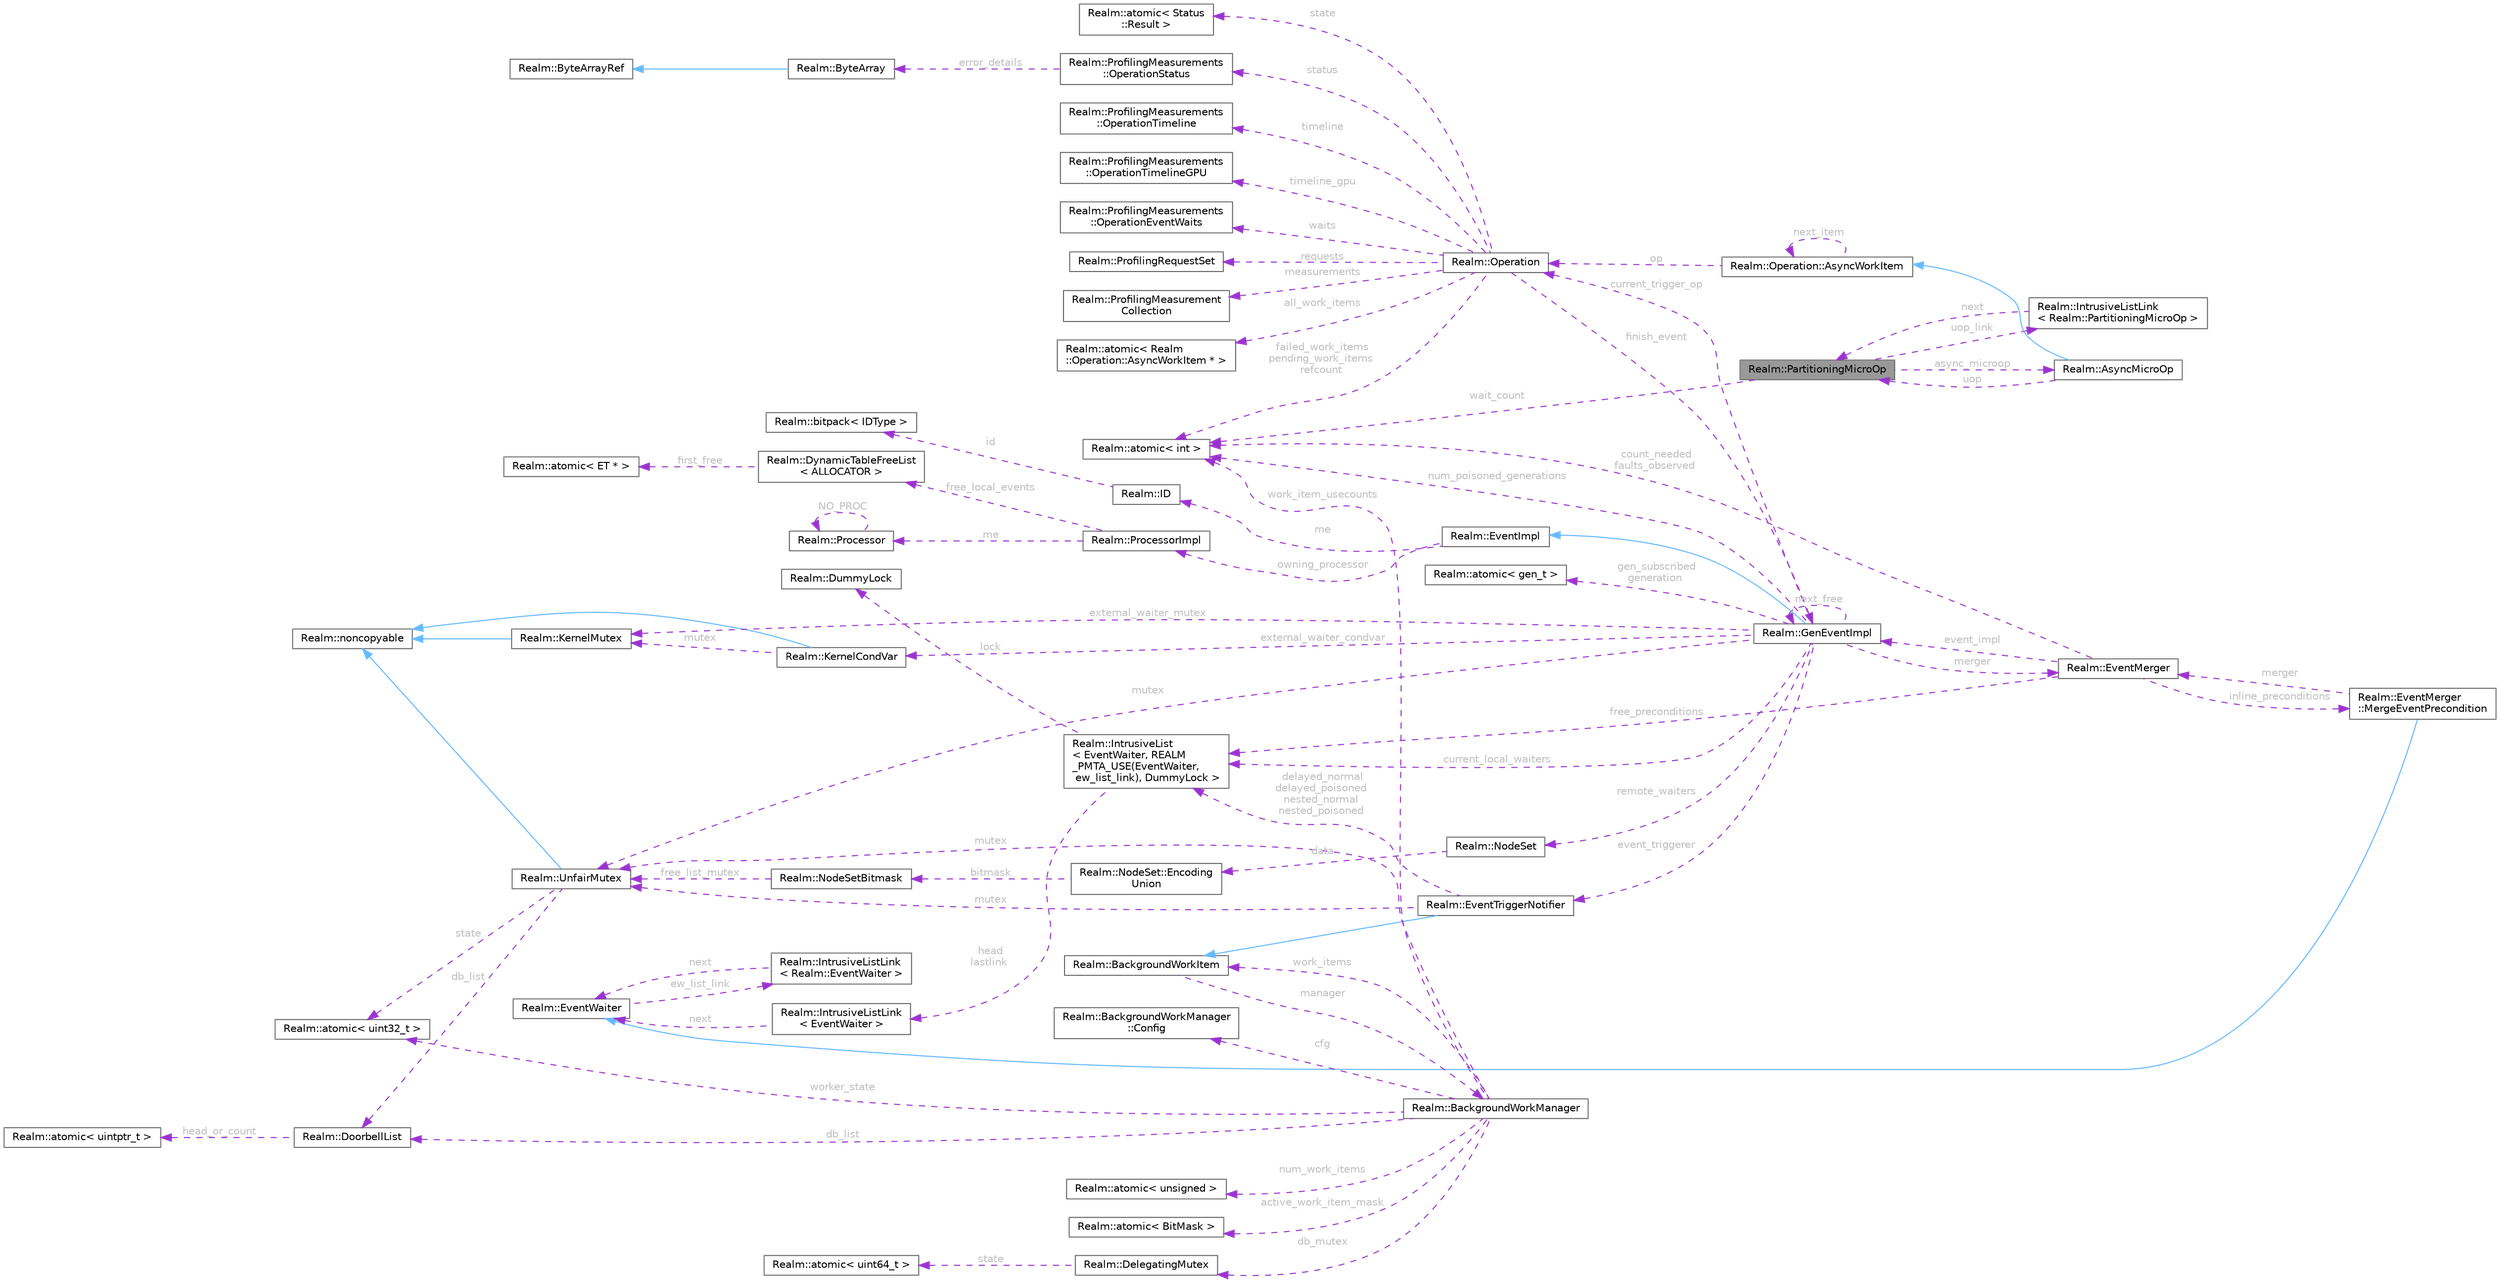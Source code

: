 digraph "Realm::PartitioningMicroOp"
{
 // LATEX_PDF_SIZE
  bgcolor="transparent";
  edge [fontname=Helvetica,fontsize=10,labelfontname=Helvetica,labelfontsize=10];
  node [fontname=Helvetica,fontsize=10,shape=box,height=0.2,width=0.4];
  rankdir="LR";
  Node1 [id="Node000001",label="Realm::PartitioningMicroOp",height=0.2,width=0.4,color="gray40", fillcolor="grey60", style="filled", fontcolor="black",tooltip=" "];
  Node2 -> Node1 [id="edge1_Node000001_Node000002",dir="back",color="darkorchid3",style="dashed",tooltip=" ",label=" uop_link",fontcolor="grey" ];
  Node2 [id="Node000002",label="Realm::IntrusiveListLink\l\< Realm::PartitioningMicroOp \>",height=0.2,width=0.4,color="gray40", fillcolor="white", style="filled",URL="$structRealm_1_1IntrusiveListLink.html",tooltip=" "];
  Node1 -> Node2 [id="edge2_Node000002_Node000001",dir="back",color="darkorchid3",style="dashed",tooltip=" ",label=" next",fontcolor="grey" ];
  Node3 -> Node1 [id="edge3_Node000001_Node000003",dir="back",color="darkorchid3",style="dashed",tooltip=" ",label=" wait_count",fontcolor="grey" ];
  Node3 [id="Node000003",label="Realm::atomic\< int \>",height=0.2,width=0.4,color="gray40", fillcolor="white", style="filled",URL="$classRealm_1_1atomic.html",tooltip=" "];
  Node4 -> Node1 [id="edge4_Node000001_Node000004",dir="back",color="darkorchid3",style="dashed",tooltip=" ",label=" async_microop",fontcolor="grey" ];
  Node4 [id="Node000004",label="Realm::AsyncMicroOp",height=0.2,width=0.4,color="gray40", fillcolor="white", style="filled",URL="$classRealm_1_1AsyncMicroOp.html",tooltip=" "];
  Node5 -> Node4 [id="edge5_Node000004_Node000005",dir="back",color="steelblue1",style="solid",tooltip=" "];
  Node5 [id="Node000005",label="Realm::Operation::AsyncWorkItem",height=0.2,width=0.4,color="gray40", fillcolor="white", style="filled",URL="$classRealm_1_1Operation_1_1AsyncWorkItem.html",tooltip=" "];
  Node6 -> Node5 [id="edge6_Node000005_Node000006",dir="back",color="darkorchid3",style="dashed",tooltip=" ",label=" op",fontcolor="grey" ];
  Node6 [id="Node000006",label="Realm::Operation",height=0.2,width=0.4,color="gray40", fillcolor="white", style="filled",URL="$classRealm_1_1Operation.html",tooltip=" "];
  Node7 -> Node6 [id="edge7_Node000006_Node000007",dir="back",color="darkorchid3",style="dashed",tooltip=" ",label=" finish_event",fontcolor="grey" ];
  Node7 [id="Node000007",label="Realm::GenEventImpl",height=0.2,width=0.4,color="gray40", fillcolor="white", style="filled",URL="$classRealm_1_1GenEventImpl.html",tooltip=" "];
  Node8 -> Node7 [id="edge8_Node000007_Node000008",dir="back",color="steelblue1",style="solid",tooltip=" "];
  Node8 [id="Node000008",label="Realm::EventImpl",height=0.2,width=0.4,color="gray40", fillcolor="white", style="filled",URL="$classRealm_1_1EventImpl.html",tooltip=" "];
  Node9 -> Node8 [id="edge9_Node000008_Node000009",dir="back",color="darkorchid3",style="dashed",tooltip=" ",label=" me",fontcolor="grey" ];
  Node9 [id="Node000009",label="Realm::ID",height=0.2,width=0.4,color="gray40", fillcolor="white", style="filled",URL="$classRealm_1_1ID.html",tooltip=" "];
  Node10 -> Node9 [id="edge10_Node000009_Node000010",dir="back",color="darkorchid3",style="dashed",tooltip=" ",label=" id",fontcolor="grey" ];
  Node10 [id="Node000010",label="Realm::bitpack\< IDType \>",height=0.2,width=0.4,color="gray40", fillcolor="white", style="filled",URL="$classRealm_1_1bitpack.html",tooltip=" "];
  Node11 -> Node8 [id="edge11_Node000008_Node000011",dir="back",color="darkorchid3",style="dashed",tooltip=" ",label=" owning_processor",fontcolor="grey" ];
  Node11 [id="Node000011",label="Realm::ProcessorImpl",height=0.2,width=0.4,color="gray40", fillcolor="white", style="filled",URL="$classRealm_1_1ProcessorImpl.html",tooltip=" "];
  Node12 -> Node11 [id="edge12_Node000011_Node000012",dir="back",color="darkorchid3",style="dashed",tooltip=" ",label=" free_local_events",fontcolor="grey" ];
  Node12 [id="Node000012",label="Realm::DynamicTableFreeList\l\< ALLOCATOR \>",height=0.2,width=0.4,color="gray40", fillcolor="white", style="filled",URL="$classRealm_1_1DynamicTableFreeList.html",tooltip=" "];
  Node13 -> Node12 [id="edge13_Node000012_Node000013",dir="back",color="darkorchid3",style="dashed",tooltip=" ",label=" first_free",fontcolor="grey" ];
  Node13 [id="Node000013",label="Realm::atomic\< ET * \>",height=0.2,width=0.4,color="gray40", fillcolor="white", style="filled",URL="$classRealm_1_1atomic.html",tooltip=" "];
  Node14 -> Node11 [id="edge14_Node000011_Node000014",dir="back",color="darkorchid3",style="dashed",tooltip=" ",label=" me",fontcolor="grey" ];
  Node14 [id="Node000014",label="Realm::Processor",height=0.2,width=0.4,color="gray40", fillcolor="white", style="filled",URL="$classRealm_1_1Processor.html",tooltip=" "];
  Node14 -> Node14 [id="edge15_Node000014_Node000014",dir="back",color="darkorchid3",style="dashed",tooltip=" ",label=" NO_PROC",fontcolor="grey" ];
  Node15 -> Node7 [id="edge16_Node000007_Node000015",dir="back",color="darkorchid3",style="dashed",tooltip=" ",label=" gen_subscribed\ngeneration",fontcolor="grey" ];
  Node15 [id="Node000015",label="Realm::atomic\< gen_t \>",height=0.2,width=0.4,color="gray40", fillcolor="white", style="filled",URL="$classRealm_1_1atomic.html",tooltip=" "];
  Node3 -> Node7 [id="edge17_Node000007_Node000003",dir="back",color="darkorchid3",style="dashed",tooltip=" ",label=" num_poisoned_generations",fontcolor="grey" ];
  Node7 -> Node7 [id="edge18_Node000007_Node000007",dir="back",color="darkorchid3",style="dashed",tooltip=" ",label=" next_free",fontcolor="grey" ];
  Node16 -> Node7 [id="edge19_Node000007_Node000016",dir="back",color="darkorchid3",style="dashed",tooltip=" ",label=" merger",fontcolor="grey" ];
  Node16 [id="Node000016",label="Realm::EventMerger",height=0.2,width=0.4,color="gray40", fillcolor="white", style="filled",URL="$classRealm_1_1EventMerger.html",tooltip=" "];
  Node7 -> Node16 [id="edge20_Node000016_Node000007",dir="back",color="darkorchid3",style="dashed",tooltip=" ",label=" event_impl",fontcolor="grey" ];
  Node3 -> Node16 [id="edge21_Node000016_Node000003",dir="back",color="darkorchid3",style="dashed",tooltip=" ",label=" count_needed\nfaults_observed",fontcolor="grey" ];
  Node17 -> Node16 [id="edge22_Node000016_Node000017",dir="back",color="darkorchid3",style="dashed",tooltip=" ",label=" inline_preconditions",fontcolor="grey" ];
  Node17 [id="Node000017",label="Realm::EventMerger\l::MergeEventPrecondition",height=0.2,width=0.4,color="gray40", fillcolor="white", style="filled",URL="$classRealm_1_1EventMerger_1_1MergeEventPrecondition.html",tooltip=" "];
  Node18 -> Node17 [id="edge23_Node000017_Node000018",dir="back",color="steelblue1",style="solid",tooltip=" "];
  Node18 [id="Node000018",label="Realm::EventWaiter",height=0.2,width=0.4,color="gray40", fillcolor="white", style="filled",URL="$classRealm_1_1EventWaiter.html",tooltip=" "];
  Node19 -> Node18 [id="edge24_Node000018_Node000019",dir="back",color="darkorchid3",style="dashed",tooltip=" ",label=" ew_list_link",fontcolor="grey" ];
  Node19 [id="Node000019",label="Realm::IntrusiveListLink\l\< Realm::EventWaiter \>",height=0.2,width=0.4,color="gray40", fillcolor="white", style="filled",URL="$structRealm_1_1IntrusiveListLink.html",tooltip=" "];
  Node18 -> Node19 [id="edge25_Node000019_Node000018",dir="back",color="darkorchid3",style="dashed",tooltip=" ",label=" next",fontcolor="grey" ];
  Node16 -> Node17 [id="edge26_Node000017_Node000016",dir="back",color="darkorchid3",style="dashed",tooltip=" ",label=" merger",fontcolor="grey" ];
  Node20 -> Node16 [id="edge27_Node000016_Node000020",dir="back",color="darkorchid3",style="dashed",tooltip=" ",label=" free_preconditions",fontcolor="grey" ];
  Node20 [id="Node000020",label="Realm::IntrusiveList\l\< EventWaiter, REALM\l_PMTA_USE(EventWaiter,\l ew_list_link), DummyLock \>",height=0.2,width=0.4,color="gray40", fillcolor="white", style="filled",URL="$classRealm_1_1IntrusiveList.html",tooltip=" "];
  Node21 -> Node20 [id="edge28_Node000020_Node000021",dir="back",color="darkorchid3",style="dashed",tooltip=" ",label=" lock",fontcolor="grey" ];
  Node21 [id="Node000021",label="Realm::DummyLock",height=0.2,width=0.4,color="gray40", fillcolor="white", style="filled",URL="$classRealm_1_1DummyLock.html",tooltip=" "];
  Node22 -> Node20 [id="edge29_Node000020_Node000022",dir="back",color="darkorchid3",style="dashed",tooltip=" ",label=" head\nlastlink",fontcolor="grey" ];
  Node22 [id="Node000022",label="Realm::IntrusiveListLink\l\< EventWaiter \>",height=0.2,width=0.4,color="gray40", fillcolor="white", style="filled",URL="$structRealm_1_1IntrusiveListLink.html",tooltip=" "];
  Node18 -> Node22 [id="edge30_Node000022_Node000018",dir="back",color="darkorchid3",style="dashed",tooltip=" ",label=" next",fontcolor="grey" ];
  Node23 -> Node7 [id="edge31_Node000007_Node000023",dir="back",color="darkorchid3",style="dashed",tooltip=" ",label=" event_triggerer",fontcolor="grey" ];
  Node23 [id="Node000023",label="Realm::EventTriggerNotifier",height=0.2,width=0.4,color="gray40", fillcolor="white", style="filled",URL="$classRealm_1_1EventTriggerNotifier.html",tooltip=" "];
  Node24 -> Node23 [id="edge32_Node000023_Node000024",dir="back",color="steelblue1",style="solid",tooltip=" "];
  Node24 [id="Node000024",label="Realm::BackgroundWorkItem",height=0.2,width=0.4,color="gray40", fillcolor="white", style="filled",URL="$classRealm_1_1BackgroundWorkItem.html",tooltip=" "];
  Node25 -> Node24 [id="edge33_Node000024_Node000025",dir="back",color="darkorchid3",style="dashed",tooltip=" ",label=" manager",fontcolor="grey" ];
  Node25 [id="Node000025",label="Realm::BackgroundWorkManager",height=0.2,width=0.4,color="gray40", fillcolor="white", style="filled",URL="$classRealm_1_1BackgroundWorkManager.html",tooltip=" "];
  Node26 -> Node25 [id="edge34_Node000025_Node000026",dir="back",color="darkorchid3",style="dashed",tooltip=" ",label=" cfg",fontcolor="grey" ];
  Node26 [id="Node000026",label="Realm::BackgroundWorkManager\l::Config",height=0.2,width=0.4,color="gray40", fillcolor="white", style="filled",URL="$structRealm_1_1BackgroundWorkManager_1_1Config.html",tooltip=" "];
  Node27 -> Node25 [id="edge35_Node000025_Node000027",dir="back",color="darkorchid3",style="dashed",tooltip=" ",label=" mutex",fontcolor="grey" ];
  Node27 [id="Node000027",label="Realm::UnfairMutex",height=0.2,width=0.4,color="gray40", fillcolor="white", style="filled",URL="$classRealm_1_1UnfairMutex.html",tooltip=" "];
  Node28 -> Node27 [id="edge36_Node000027_Node000028",dir="back",color="steelblue1",style="solid",tooltip=" "];
  Node28 [id="Node000028",label="Realm::noncopyable",height=0.2,width=0.4,color="gray40", fillcolor="white", style="filled",URL="$classRealm_1_1noncopyable.html",tooltip=" "];
  Node29 -> Node27 [id="edge37_Node000027_Node000029",dir="back",color="darkorchid3",style="dashed",tooltip=" ",label=" state",fontcolor="grey" ];
  Node29 [id="Node000029",label="Realm::atomic\< uint32_t \>",height=0.2,width=0.4,color="gray40", fillcolor="white", style="filled",URL="$classRealm_1_1atomic.html",tooltip=" "];
  Node30 -> Node27 [id="edge38_Node000027_Node000030",dir="back",color="darkorchid3",style="dashed",tooltip=" ",label=" db_list",fontcolor="grey" ];
  Node30 [id="Node000030",label="Realm::DoorbellList",height=0.2,width=0.4,color="gray40", fillcolor="white", style="filled",URL="$classRealm_1_1DoorbellList.html",tooltip=" "];
  Node31 -> Node30 [id="edge39_Node000030_Node000031",dir="back",color="darkorchid3",style="dashed",tooltip=" ",label=" head_or_count",fontcolor="grey" ];
  Node31 [id="Node000031",label="Realm::atomic\< uintptr_t \>",height=0.2,width=0.4,color="gray40", fillcolor="white", style="filled",URL="$classRealm_1_1atomic.html",tooltip=" "];
  Node32 -> Node25 [id="edge40_Node000025_Node000032",dir="back",color="darkorchid3",style="dashed",tooltip=" ",label=" num_work_items",fontcolor="grey" ];
  Node32 [id="Node000032",label="Realm::atomic\< unsigned \>",height=0.2,width=0.4,color="gray40", fillcolor="white", style="filled",URL="$classRealm_1_1atomic.html",tooltip=" "];
  Node33 -> Node25 [id="edge41_Node000025_Node000033",dir="back",color="darkorchid3",style="dashed",tooltip=" ",label=" active_work_item_mask",fontcolor="grey" ];
  Node33 [id="Node000033",label="Realm::atomic\< BitMask \>",height=0.2,width=0.4,color="gray40", fillcolor="white", style="filled",URL="$classRealm_1_1atomic.html",tooltip=" "];
  Node3 -> Node25 [id="edge42_Node000025_Node000003",dir="back",color="darkorchid3",style="dashed",tooltip=" ",label=" work_item_usecounts",fontcolor="grey" ];
  Node24 -> Node25 [id="edge43_Node000025_Node000024",dir="back",color="darkorchid3",style="dashed",tooltip=" ",label=" work_items",fontcolor="grey" ];
  Node29 -> Node25 [id="edge44_Node000025_Node000029",dir="back",color="darkorchid3",style="dashed",tooltip=" ",label=" worker_state",fontcolor="grey" ];
  Node34 -> Node25 [id="edge45_Node000025_Node000034",dir="back",color="darkorchid3",style="dashed",tooltip=" ",label=" db_mutex",fontcolor="grey" ];
  Node34 [id="Node000034",label="Realm::DelegatingMutex",height=0.2,width=0.4,color="gray40", fillcolor="white", style="filled",URL="$classRealm_1_1DelegatingMutex.html",tooltip=" "];
  Node35 -> Node34 [id="edge46_Node000034_Node000035",dir="back",color="darkorchid3",style="dashed",tooltip=" ",label=" state",fontcolor="grey" ];
  Node35 [id="Node000035",label="Realm::atomic\< uint64_t \>",height=0.2,width=0.4,color="gray40", fillcolor="white", style="filled",URL="$classRealm_1_1atomic.html",tooltip=" "];
  Node30 -> Node25 [id="edge47_Node000025_Node000030",dir="back",color="darkorchid3",style="dashed",tooltip=" ",label=" db_list",fontcolor="grey" ];
  Node27 -> Node23 [id="edge48_Node000023_Node000027",dir="back",color="darkorchid3",style="dashed",tooltip=" ",label=" mutex",fontcolor="grey" ];
  Node20 -> Node23 [id="edge49_Node000023_Node000020",dir="back",color="darkorchid3",style="dashed",tooltip=" ",label=" delayed_normal\ndelayed_poisoned\nnested_normal\nnested_poisoned",fontcolor="grey" ];
  Node27 -> Node7 [id="edge50_Node000007_Node000027",dir="back",color="darkorchid3",style="dashed",tooltip=" ",label=" mutex",fontcolor="grey" ];
  Node6 -> Node7 [id="edge51_Node000007_Node000006",dir="back",color="darkorchid3",style="dashed",tooltip=" ",label=" current_trigger_op",fontcolor="grey" ];
  Node20 -> Node7 [id="edge52_Node000007_Node000020",dir="back",color="darkorchid3",style="dashed",tooltip=" ",label=" current_local_waiters",fontcolor="grey" ];
  Node36 -> Node7 [id="edge53_Node000007_Node000036",dir="back",color="darkorchid3",style="dashed",tooltip=" ",label=" external_waiter_mutex",fontcolor="grey" ];
  Node36 [id="Node000036",label="Realm::KernelMutex",height=0.2,width=0.4,color="gray40", fillcolor="white", style="filled",URL="$classRealm_1_1KernelMutex.html",tooltip=" "];
  Node28 -> Node36 [id="edge54_Node000036_Node000028",dir="back",color="steelblue1",style="solid",tooltip=" "];
  Node37 -> Node7 [id="edge55_Node000007_Node000037",dir="back",color="darkorchid3",style="dashed",tooltip=" ",label=" external_waiter_condvar",fontcolor="grey" ];
  Node37 [id="Node000037",label="Realm::KernelCondVar",height=0.2,width=0.4,color="gray40", fillcolor="white", style="filled",URL="$classRealm_1_1KernelCondVar.html",tooltip=" "];
  Node28 -> Node37 [id="edge56_Node000037_Node000028",dir="back",color="steelblue1",style="solid",tooltip=" "];
  Node36 -> Node37 [id="edge57_Node000037_Node000036",dir="back",color="darkorchid3",style="dashed",tooltip=" ",label=" mutex",fontcolor="grey" ];
  Node38 -> Node7 [id="edge58_Node000007_Node000038",dir="back",color="darkorchid3",style="dashed",tooltip=" ",label=" remote_waiters",fontcolor="grey" ];
  Node38 [id="Node000038",label="Realm::NodeSet",height=0.2,width=0.4,color="gray40", fillcolor="white", style="filled",URL="$classRealm_1_1NodeSet.html",tooltip=" "];
  Node39 -> Node38 [id="edge59_Node000038_Node000039",dir="back",color="darkorchid3",style="dashed",tooltip=" ",label=" data",fontcolor="grey" ];
  Node39 [id="Node000039",label="Realm::NodeSet::Encoding\lUnion",height=0.2,width=0.4,color="gray40", fillcolor="white", style="filled",URL="$unionRealm_1_1NodeSet_1_1EncodingUnion.html",tooltip=" "];
  Node40 -> Node39 [id="edge60_Node000039_Node000040",dir="back",color="darkorchid3",style="dashed",tooltip=" ",label=" bitmask",fontcolor="grey" ];
  Node40 [id="Node000040",label="Realm::NodeSetBitmask",height=0.2,width=0.4,color="gray40", fillcolor="white", style="filled",URL="$classRealm_1_1NodeSetBitmask.html",tooltip=" "];
  Node27 -> Node40 [id="edge61_Node000040_Node000027",dir="back",color="darkorchid3",style="dashed",tooltip=" ",label=" free_list_mutex",fontcolor="grey" ];
  Node3 -> Node6 [id="edge62_Node000006_Node000003",dir="back",color="darkorchid3",style="dashed",tooltip=" ",label=" failed_work_items\npending_work_items\nrefcount",fontcolor="grey" ];
  Node41 -> Node6 [id="edge63_Node000006_Node000041",dir="back",color="darkorchid3",style="dashed",tooltip=" ",label=" state",fontcolor="grey" ];
  Node41 [id="Node000041",label="Realm::atomic\< Status\l::Result \>",height=0.2,width=0.4,color="gray40", fillcolor="white", style="filled",URL="$classRealm_1_1atomic.html",tooltip=" "];
  Node42 -> Node6 [id="edge64_Node000006_Node000042",dir="back",color="darkorchid3",style="dashed",tooltip=" ",label=" status",fontcolor="grey" ];
  Node42 [id="Node000042",label="Realm::ProfilingMeasurements\l::OperationStatus",height=0.2,width=0.4,color="gray40", fillcolor="white", style="filled",URL="$structRealm_1_1ProfilingMeasurements_1_1OperationStatus.html",tooltip=" "];
  Node43 -> Node42 [id="edge65_Node000042_Node000043",dir="back",color="darkorchid3",style="dashed",tooltip=" ",label=" error_details",fontcolor="grey" ];
  Node43 [id="Node000043",label="Realm::ByteArray",height=0.2,width=0.4,color="gray40", fillcolor="white", style="filled",URL="$classRealm_1_1ByteArray.html",tooltip=" "];
  Node44 -> Node43 [id="edge66_Node000043_Node000044",dir="back",color="steelblue1",style="solid",tooltip=" "];
  Node44 [id="Node000044",label="Realm::ByteArrayRef",height=0.2,width=0.4,color="gray40", fillcolor="white", style="filled",URL="$classRealm_1_1ByteArrayRef.html",tooltip=" "];
  Node45 -> Node6 [id="edge67_Node000006_Node000045",dir="back",color="darkorchid3",style="dashed",tooltip=" ",label=" timeline",fontcolor="grey" ];
  Node45 [id="Node000045",label="Realm::ProfilingMeasurements\l::OperationTimeline",height=0.2,width=0.4,color="gray40", fillcolor="white", style="filled",URL="$structRealm_1_1ProfilingMeasurements_1_1OperationTimeline.html",tooltip=" "];
  Node46 -> Node6 [id="edge68_Node000006_Node000046",dir="back",color="darkorchid3",style="dashed",tooltip=" ",label=" timeline_gpu",fontcolor="grey" ];
  Node46 [id="Node000046",label="Realm::ProfilingMeasurements\l::OperationTimelineGPU",height=0.2,width=0.4,color="gray40", fillcolor="white", style="filled",URL="$structRealm_1_1ProfilingMeasurements_1_1OperationTimelineGPU.html",tooltip=" "];
  Node47 -> Node6 [id="edge69_Node000006_Node000047",dir="back",color="darkorchid3",style="dashed",tooltip=" ",label=" waits",fontcolor="grey" ];
  Node47 [id="Node000047",label="Realm::ProfilingMeasurements\l::OperationEventWaits",height=0.2,width=0.4,color="gray40", fillcolor="white", style="filled",URL="$structRealm_1_1ProfilingMeasurements_1_1OperationEventWaits.html",tooltip=" "];
  Node48 -> Node6 [id="edge70_Node000006_Node000048",dir="back",color="darkorchid3",style="dashed",tooltip=" ",label=" requests",fontcolor="grey" ];
  Node48 [id="Node000048",label="Realm::ProfilingRequestSet",height=0.2,width=0.4,color="gray40", fillcolor="white", style="filled",URL="$classRealm_1_1ProfilingRequestSet.html",tooltip=" "];
  Node49 -> Node6 [id="edge71_Node000006_Node000049",dir="back",color="darkorchid3",style="dashed",tooltip=" ",label=" measurements",fontcolor="grey" ];
  Node49 [id="Node000049",label="Realm::ProfilingMeasurement\lCollection",height=0.2,width=0.4,color="gray40", fillcolor="white", style="filled",URL="$classRealm_1_1ProfilingMeasurementCollection.html",tooltip=" "];
  Node50 -> Node6 [id="edge72_Node000006_Node000050",dir="back",color="darkorchid3",style="dashed",tooltip=" ",label=" all_work_items",fontcolor="grey" ];
  Node50 [id="Node000050",label="Realm::atomic\< Realm\l::Operation::AsyncWorkItem * \>",height=0.2,width=0.4,color="gray40", fillcolor="white", style="filled",URL="$classRealm_1_1atomic.html",tooltip=" "];
  Node5 -> Node5 [id="edge73_Node000005_Node000005",dir="back",color="darkorchid3",style="dashed",tooltip=" ",label=" next_item",fontcolor="grey" ];
  Node1 -> Node4 [id="edge74_Node000004_Node000001",dir="back",color="darkorchid3",style="dashed",tooltip=" ",label=" uop",fontcolor="grey" ];
}

